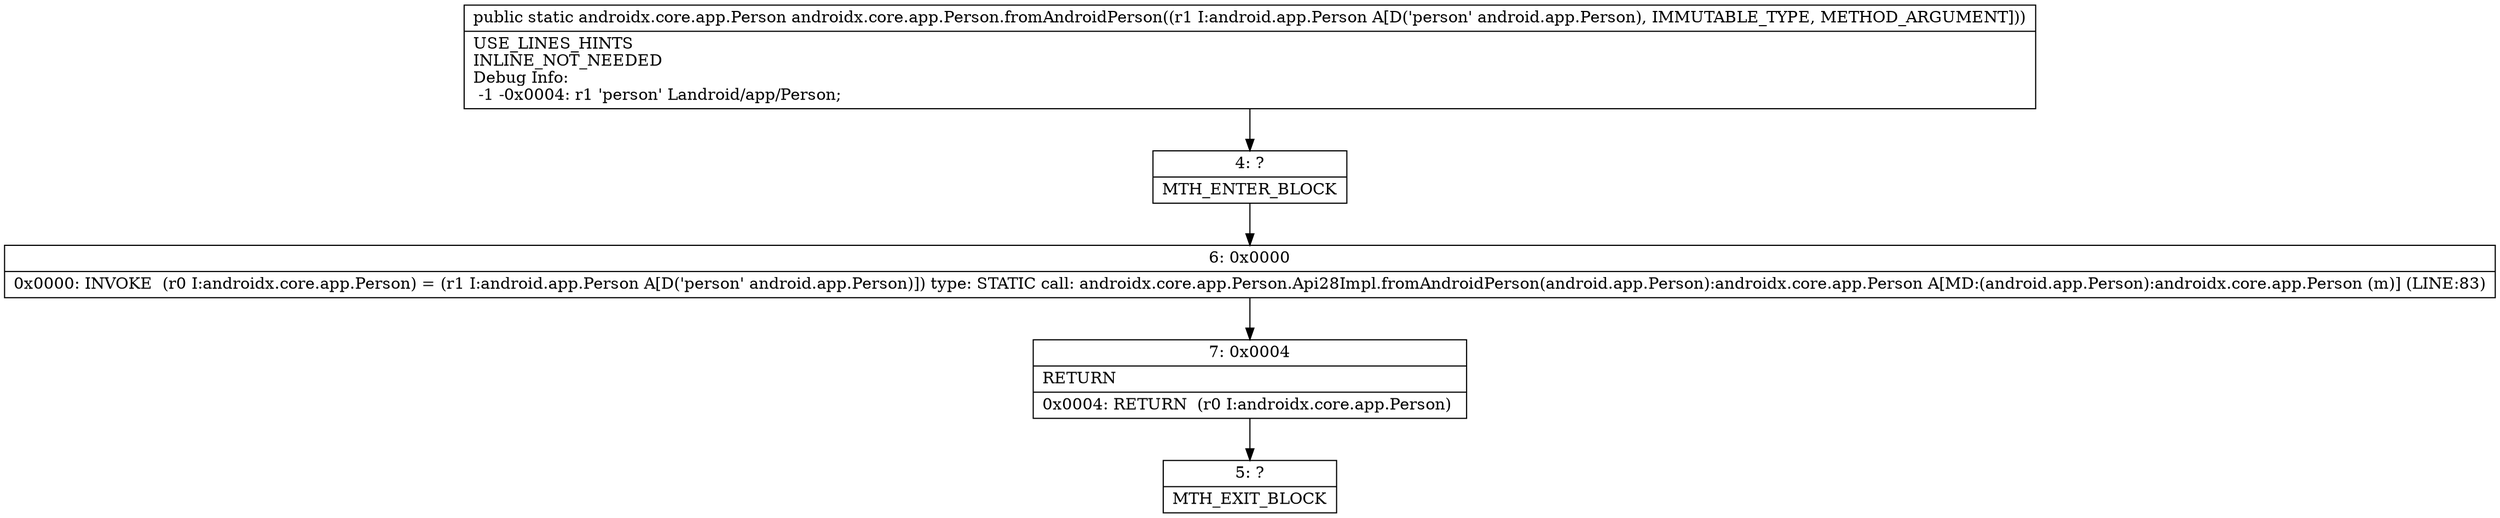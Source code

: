 digraph "CFG forandroidx.core.app.Person.fromAndroidPerson(Landroid\/app\/Person;)Landroidx\/core\/app\/Person;" {
Node_4 [shape=record,label="{4\:\ ?|MTH_ENTER_BLOCK\l}"];
Node_6 [shape=record,label="{6\:\ 0x0000|0x0000: INVOKE  (r0 I:androidx.core.app.Person) = (r1 I:android.app.Person A[D('person' android.app.Person)]) type: STATIC call: androidx.core.app.Person.Api28Impl.fromAndroidPerson(android.app.Person):androidx.core.app.Person A[MD:(android.app.Person):androidx.core.app.Person (m)] (LINE:83)\l}"];
Node_7 [shape=record,label="{7\:\ 0x0004|RETURN\l|0x0004: RETURN  (r0 I:androidx.core.app.Person) \l}"];
Node_5 [shape=record,label="{5\:\ ?|MTH_EXIT_BLOCK\l}"];
MethodNode[shape=record,label="{public static androidx.core.app.Person androidx.core.app.Person.fromAndroidPerson((r1 I:android.app.Person A[D('person' android.app.Person), IMMUTABLE_TYPE, METHOD_ARGUMENT]))  | USE_LINES_HINTS\lINLINE_NOT_NEEDED\lDebug Info:\l  \-1 \-0x0004: r1 'person' Landroid\/app\/Person;\l}"];
MethodNode -> Node_4;Node_4 -> Node_6;
Node_6 -> Node_7;
Node_7 -> Node_5;
}

